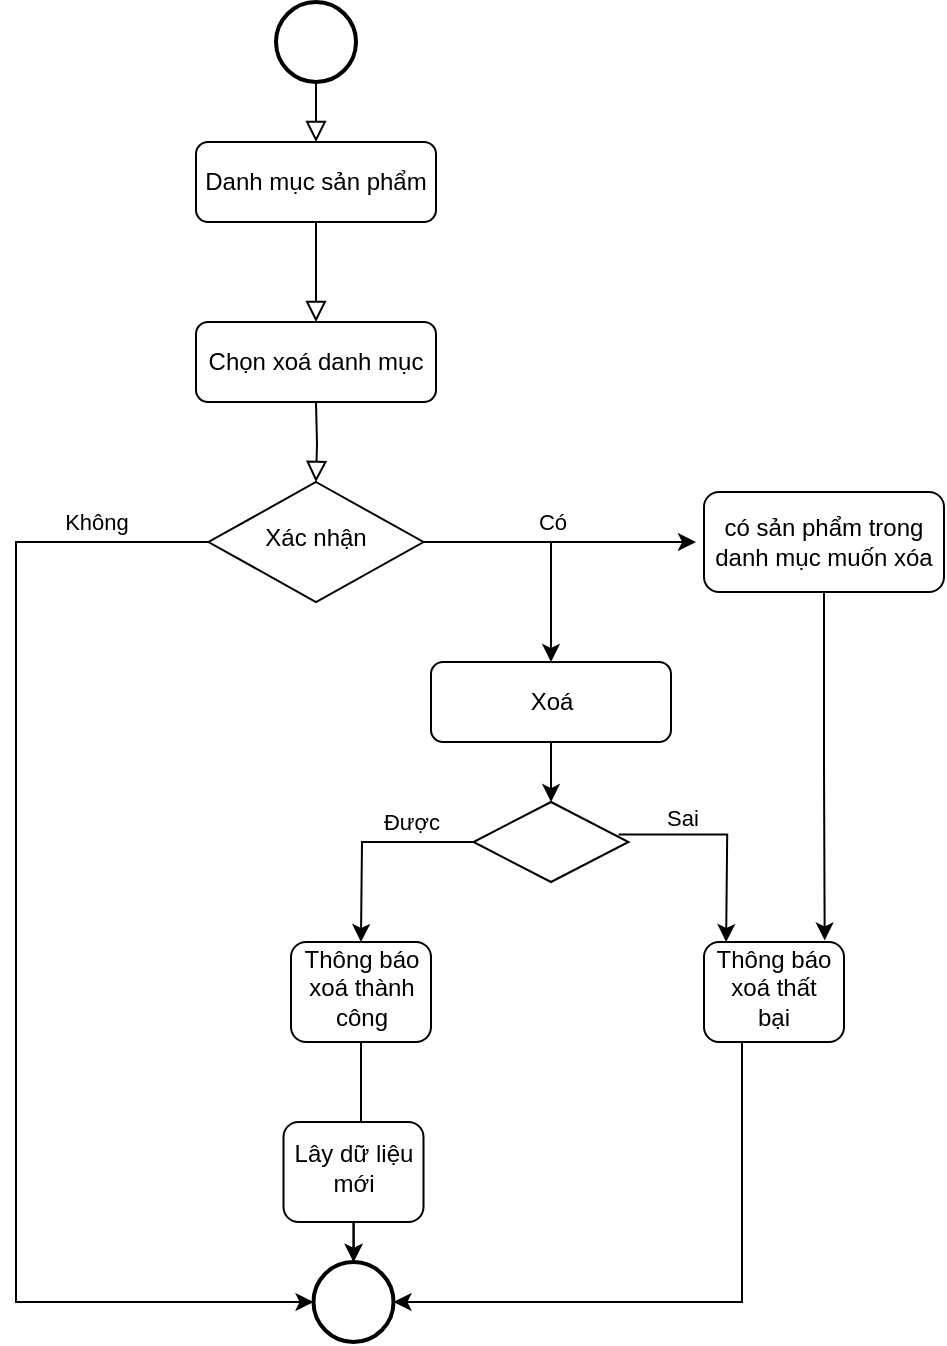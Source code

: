 <mxfile version="24.7.17">
  <diagram id="C5RBs43oDa-KdzZeNtuy" name="Page-1">
    <mxGraphModel dx="1381" dy="808" grid="1" gridSize="10" guides="1" tooltips="1" connect="1" arrows="1" fold="1" page="1" pageScale="1" pageWidth="827" pageHeight="1169" math="0" shadow="0">
      <root>
        <mxCell id="WIyWlLk6GJQsqaUBKTNV-0" />
        <mxCell id="WIyWlLk6GJQsqaUBKTNV-1" parent="WIyWlLk6GJQsqaUBKTNV-0" />
        <mxCell id="WIyWlLk6GJQsqaUBKTNV-2" value="" style="rounded=0;html=1;jettySize=auto;orthogonalLoop=1;fontSize=11;endArrow=block;endFill=0;endSize=8;strokeWidth=1;shadow=0;labelBackgroundColor=none;edgeStyle=orthogonalEdgeStyle;" parent="WIyWlLk6GJQsqaUBKTNV-1" source="WIyWlLk6GJQsqaUBKTNV-3" edge="1">
          <mxGeometry relative="1" as="geometry">
            <mxPoint x="220" y="170" as="targetPoint" />
          </mxGeometry>
        </mxCell>
        <mxCell id="WIyWlLk6GJQsqaUBKTNV-3" value="Danh mục sản phẩm" style="rounded=1;whiteSpace=wrap;html=1;fontSize=12;glass=0;strokeWidth=1;shadow=0;" parent="WIyWlLk6GJQsqaUBKTNV-1" vertex="1">
          <mxGeometry x="160" y="80" width="120" height="40" as="geometry" />
        </mxCell>
        <mxCell id="bAkoRXEa2caKYt5YKgE0-0" value="" style="strokeWidth=2;html=1;shape=mxgraph.flowchart.start_2;whiteSpace=wrap;" parent="WIyWlLk6GJQsqaUBKTNV-1" vertex="1">
          <mxGeometry x="200" y="10" width="40" height="40" as="geometry" />
        </mxCell>
        <mxCell id="bAkoRXEa2caKYt5YKgE0-1" value="Chọn xoá danh mục" style="rounded=1;whiteSpace=wrap;html=1;fontSize=12;glass=0;strokeWidth=1;shadow=0;" parent="WIyWlLk6GJQsqaUBKTNV-1" vertex="1">
          <mxGeometry x="160" y="170" width="120" height="40" as="geometry" />
        </mxCell>
        <mxCell id="bAkoRXEa2caKYt5YKgE0-9" value="" style="edgeStyle=orthogonalEdgeStyle;rounded=0;orthogonalLoop=1;jettySize=auto;html=1;entryX=0.5;entryY=0;entryDx=0;entryDy=0;" parent="WIyWlLk6GJQsqaUBKTNV-1" source="bAkoRXEa2caKYt5YKgE0-2" target="bAkoRXEa2caKYt5YKgE0-11" edge="1">
          <mxGeometry relative="1" as="geometry">
            <mxPoint x="355" y="280" as="targetPoint" />
            <Array as="points">
              <mxPoint x="338" y="280" />
            </Array>
          </mxGeometry>
        </mxCell>
        <mxCell id="bAkoRXEa2caKYt5YKgE0-10" value="Có" style="edgeLabel;html=1;align=center;verticalAlign=middle;resizable=0;points=[];" parent="bAkoRXEa2caKYt5YKgE0-9" vertex="1" connectable="0">
          <mxGeometry x="-0.372" y="-1" relative="1" as="geometry">
            <mxPoint x="25" y="-11" as="offset" />
          </mxGeometry>
        </mxCell>
        <mxCell id="m8YIkplETCWJ6KmRja_5-1" style="edgeStyle=orthogonalEdgeStyle;rounded=0;orthogonalLoop=1;jettySize=auto;html=1;" edge="1" parent="WIyWlLk6GJQsqaUBKTNV-1" source="bAkoRXEa2caKYt5YKgE0-2">
          <mxGeometry relative="1" as="geometry">
            <mxPoint x="410" y="280" as="targetPoint" />
          </mxGeometry>
        </mxCell>
        <mxCell id="bAkoRXEa2caKYt5YKgE0-2" value="Xác nhận" style="rhombus;whiteSpace=wrap;html=1;shadow=0;fontFamily=Helvetica;fontSize=12;align=center;strokeWidth=1;spacing=6;spacingTop=-4;" parent="WIyWlLk6GJQsqaUBKTNV-1" vertex="1">
          <mxGeometry x="166.25" y="250" width="107.5" height="60" as="geometry" />
        </mxCell>
        <mxCell id="bAkoRXEa2caKYt5YKgE0-3" value="" style="endArrow=classic;html=1;rounded=0;entryX=0;entryY=0.5;entryDx=0;entryDy=0;entryPerimeter=0;exitX=0;exitY=0.5;exitDx=0;exitDy=0;" parent="WIyWlLk6GJQsqaUBKTNV-1" target="bAkoRXEa2caKYt5YKgE0-25" edge="1" source="bAkoRXEa2caKYt5YKgE0-2">
          <mxGeometry width="50" height="50" relative="1" as="geometry">
            <mxPoint x="160" y="280" as="sourcePoint" />
            <mxPoint x="70" y="650" as="targetPoint" />
            <Array as="points">
              <mxPoint x="70" y="280" />
              <mxPoint x="70" y="660" />
            </Array>
          </mxGeometry>
        </mxCell>
        <mxCell id="bAkoRXEa2caKYt5YKgE0-6" value="Không" style="edgeLabel;html=1;align=center;verticalAlign=middle;resizable=0;points=[];" parent="bAkoRXEa2caKYt5YKgE0-3" vertex="1" connectable="0">
          <mxGeometry x="0.133" y="-1" relative="1" as="geometry">
            <mxPoint x="41" y="-268" as="offset" />
          </mxGeometry>
        </mxCell>
        <mxCell id="bAkoRXEa2caKYt5YKgE0-13" value="" style="edgeStyle=orthogonalEdgeStyle;rounded=0;orthogonalLoop=1;jettySize=auto;html=1;" parent="WIyWlLk6GJQsqaUBKTNV-1" source="bAkoRXEa2caKYt5YKgE0-11" target="bAkoRXEa2caKYt5YKgE0-12" edge="1">
          <mxGeometry relative="1" as="geometry" />
        </mxCell>
        <mxCell id="bAkoRXEa2caKYt5YKgE0-11" value="Xoá" style="rounded=1;whiteSpace=wrap;html=1;fontSize=12;glass=0;strokeWidth=1;shadow=0;" parent="WIyWlLk6GJQsqaUBKTNV-1" vertex="1">
          <mxGeometry x="277.5" y="340" width="120" height="40" as="geometry" />
        </mxCell>
        <mxCell id="bAkoRXEa2caKYt5YKgE0-15" value="" style="edgeStyle=orthogonalEdgeStyle;rounded=0;orthogonalLoop=1;jettySize=auto;html=1;" parent="WIyWlLk6GJQsqaUBKTNV-1" source="bAkoRXEa2caKYt5YKgE0-12" edge="1">
          <mxGeometry relative="1" as="geometry">
            <mxPoint x="242.471" y="480" as="targetPoint" />
          </mxGeometry>
        </mxCell>
        <mxCell id="bAkoRXEa2caKYt5YKgE0-16" value="Được&amp;nbsp;" style="edgeLabel;html=1;align=center;verticalAlign=middle;resizable=0;points=[];" parent="bAkoRXEa2caKYt5YKgE0-15" vertex="1" connectable="0">
          <mxGeometry x="-0.421" y="-1" relative="1" as="geometry">
            <mxPoint y="-9" as="offset" />
          </mxGeometry>
        </mxCell>
        <mxCell id="bAkoRXEa2caKYt5YKgE0-12" value="" style="rhombus;whiteSpace=wrap;html=1;shadow=0;fontFamily=Helvetica;fontSize=12;align=center;strokeWidth=1;spacing=6;spacingTop=-4;" parent="WIyWlLk6GJQsqaUBKTNV-1" vertex="1">
          <mxGeometry x="298.75" y="410" width="77.5" height="40" as="geometry" />
        </mxCell>
        <mxCell id="m8YIkplETCWJ6KmRja_5-4" value="" style="edgeStyle=orthogonalEdgeStyle;rounded=0;orthogonalLoop=1;jettySize=auto;html=1;" edge="1" parent="WIyWlLk6GJQsqaUBKTNV-1" source="bAkoRXEa2caKYt5YKgE0-14" target="bAkoRXEa2caKYt5YKgE0-25">
          <mxGeometry relative="1" as="geometry" />
        </mxCell>
        <mxCell id="bAkoRXEa2caKYt5YKgE0-14" value="Thông báo xoá thành công" style="rounded=1;whiteSpace=wrap;html=1;shadow=0;strokeWidth=1;spacing=6;spacingTop=-4;" parent="WIyWlLk6GJQsqaUBKTNV-1" vertex="1">
          <mxGeometry x="207.5" y="480" width="70" height="50" as="geometry" />
        </mxCell>
        <mxCell id="bAkoRXEa2caKYt5YKgE0-27" value="" style="edgeStyle=orthogonalEdgeStyle;rounded=0;orthogonalLoop=1;jettySize=auto;html=1;" parent="WIyWlLk6GJQsqaUBKTNV-1" source="bAkoRXEa2caKYt5YKgE0-19" target="bAkoRXEa2caKYt5YKgE0-25" edge="1">
          <mxGeometry relative="1" as="geometry" />
        </mxCell>
        <mxCell id="bAkoRXEa2caKYt5YKgE0-19" value="Lây dữ liệu mới" style="rounded=1;whiteSpace=wrap;html=1;shadow=0;strokeWidth=1;spacing=6;spacingTop=-4;" parent="WIyWlLk6GJQsqaUBKTNV-1" vertex="1">
          <mxGeometry x="203.75" y="570" width="70" height="50" as="geometry" />
        </mxCell>
        <mxCell id="bAkoRXEa2caKYt5YKgE0-21" value="" style="edgeStyle=orthogonalEdgeStyle;rounded=0;orthogonalLoop=1;jettySize=auto;html=1;exitX=0.935;exitY=0.405;exitDx=0;exitDy=0;exitPerimeter=0;" parent="WIyWlLk6GJQsqaUBKTNV-1" source="bAkoRXEa2caKYt5YKgE0-12" edge="1">
          <mxGeometry relative="1" as="geometry">
            <mxPoint x="481.5" y="430" as="sourcePoint" />
            <mxPoint x="425.059" y="480" as="targetPoint" />
          </mxGeometry>
        </mxCell>
        <mxCell id="bAkoRXEa2caKYt5YKgE0-22" value="Sai" style="edgeLabel;html=1;align=center;verticalAlign=middle;resizable=0;points=[];" parent="bAkoRXEa2caKYt5YKgE0-21" vertex="1" connectable="0">
          <mxGeometry x="-0.421" y="-1" relative="1" as="geometry">
            <mxPoint y="-9" as="offset" />
          </mxGeometry>
        </mxCell>
        <mxCell id="bAkoRXEa2caKYt5YKgE0-23" value="Thông báo xoá thất bại" style="rounded=1;whiteSpace=wrap;html=1;shadow=0;strokeWidth=1;spacing=6;spacingTop=-4;" parent="WIyWlLk6GJQsqaUBKTNV-1" vertex="1">
          <mxGeometry x="414" y="480" width="70" height="50" as="geometry" />
        </mxCell>
        <mxCell id="bAkoRXEa2caKYt5YKgE0-25" value="" style="strokeWidth=2;html=1;shape=mxgraph.flowchart.start_2;whiteSpace=wrap;" parent="WIyWlLk6GJQsqaUBKTNV-1" vertex="1">
          <mxGeometry x="218.75" y="640" width="40" height="40" as="geometry" />
        </mxCell>
        <mxCell id="bAkoRXEa2caKYt5YKgE0-28" value="" style="edgeStyle=orthogonalEdgeStyle;rounded=0;orthogonalLoop=1;jettySize=auto;html=1;entryX=1;entryY=0.5;entryDx=0;entryDy=0;exitX=0.5;exitY=1;exitDx=0;exitDy=0;entryPerimeter=0;" parent="WIyWlLk6GJQsqaUBKTNV-1" source="bAkoRXEa2caKYt5YKgE0-23" target="bAkoRXEa2caKYt5YKgE0-25" edge="1">
          <mxGeometry relative="1" as="geometry">
            <mxPoint x="337.5" y="585" as="sourcePoint" />
            <mxPoint x="397.5" y="645" as="targetPoint" />
            <Array as="points">
              <mxPoint x="433" y="660" />
            </Array>
          </mxGeometry>
        </mxCell>
        <mxCell id="bAkoRXEa2caKYt5YKgE0-30" value="" style="rounded=0;html=1;jettySize=auto;orthogonalLoop=1;fontSize=11;endArrow=block;endFill=0;endSize=8;strokeWidth=1;shadow=0;labelBackgroundColor=none;edgeStyle=orthogonalEdgeStyle;exitX=0.5;exitY=1;exitDx=0;exitDy=0;exitPerimeter=0;" parent="WIyWlLk6GJQsqaUBKTNV-1" source="bAkoRXEa2caKYt5YKgE0-0" edge="1">
          <mxGeometry relative="1" as="geometry">
            <mxPoint x="230" y="130" as="sourcePoint" />
            <mxPoint x="220" y="80" as="targetPoint" />
          </mxGeometry>
        </mxCell>
        <mxCell id="bAkoRXEa2caKYt5YKgE0-31" value="" style="rounded=0;html=1;jettySize=auto;orthogonalLoop=1;fontSize=11;endArrow=block;endFill=0;endSize=8;strokeWidth=1;shadow=0;labelBackgroundColor=none;edgeStyle=orthogonalEdgeStyle;entryX=0.5;entryY=0;entryDx=0;entryDy=0;" parent="WIyWlLk6GJQsqaUBKTNV-1" target="bAkoRXEa2caKYt5YKgE0-2" edge="1">
          <mxGeometry relative="1" as="geometry">
            <mxPoint x="220" y="210" as="sourcePoint" />
            <mxPoint x="240" y="190" as="targetPoint" />
          </mxGeometry>
        </mxCell>
        <mxCell id="m8YIkplETCWJ6KmRja_5-0" value="có sản phẩm trong danh mục muốn xóa" style="rounded=1;whiteSpace=wrap;html=1;" vertex="1" parent="WIyWlLk6GJQsqaUBKTNV-1">
          <mxGeometry x="414" y="255" width="120" height="50" as="geometry" />
        </mxCell>
        <mxCell id="m8YIkplETCWJ6KmRja_5-2" style="edgeStyle=orthogonalEdgeStyle;rounded=0;orthogonalLoop=1;jettySize=auto;html=1;entryX=0.862;entryY=-0.016;entryDx=0;entryDy=0;entryPerimeter=0;" edge="1" parent="WIyWlLk6GJQsqaUBKTNV-1" source="m8YIkplETCWJ6KmRja_5-0" target="bAkoRXEa2caKYt5YKgE0-23">
          <mxGeometry relative="1" as="geometry" />
        </mxCell>
      </root>
    </mxGraphModel>
  </diagram>
</mxfile>
